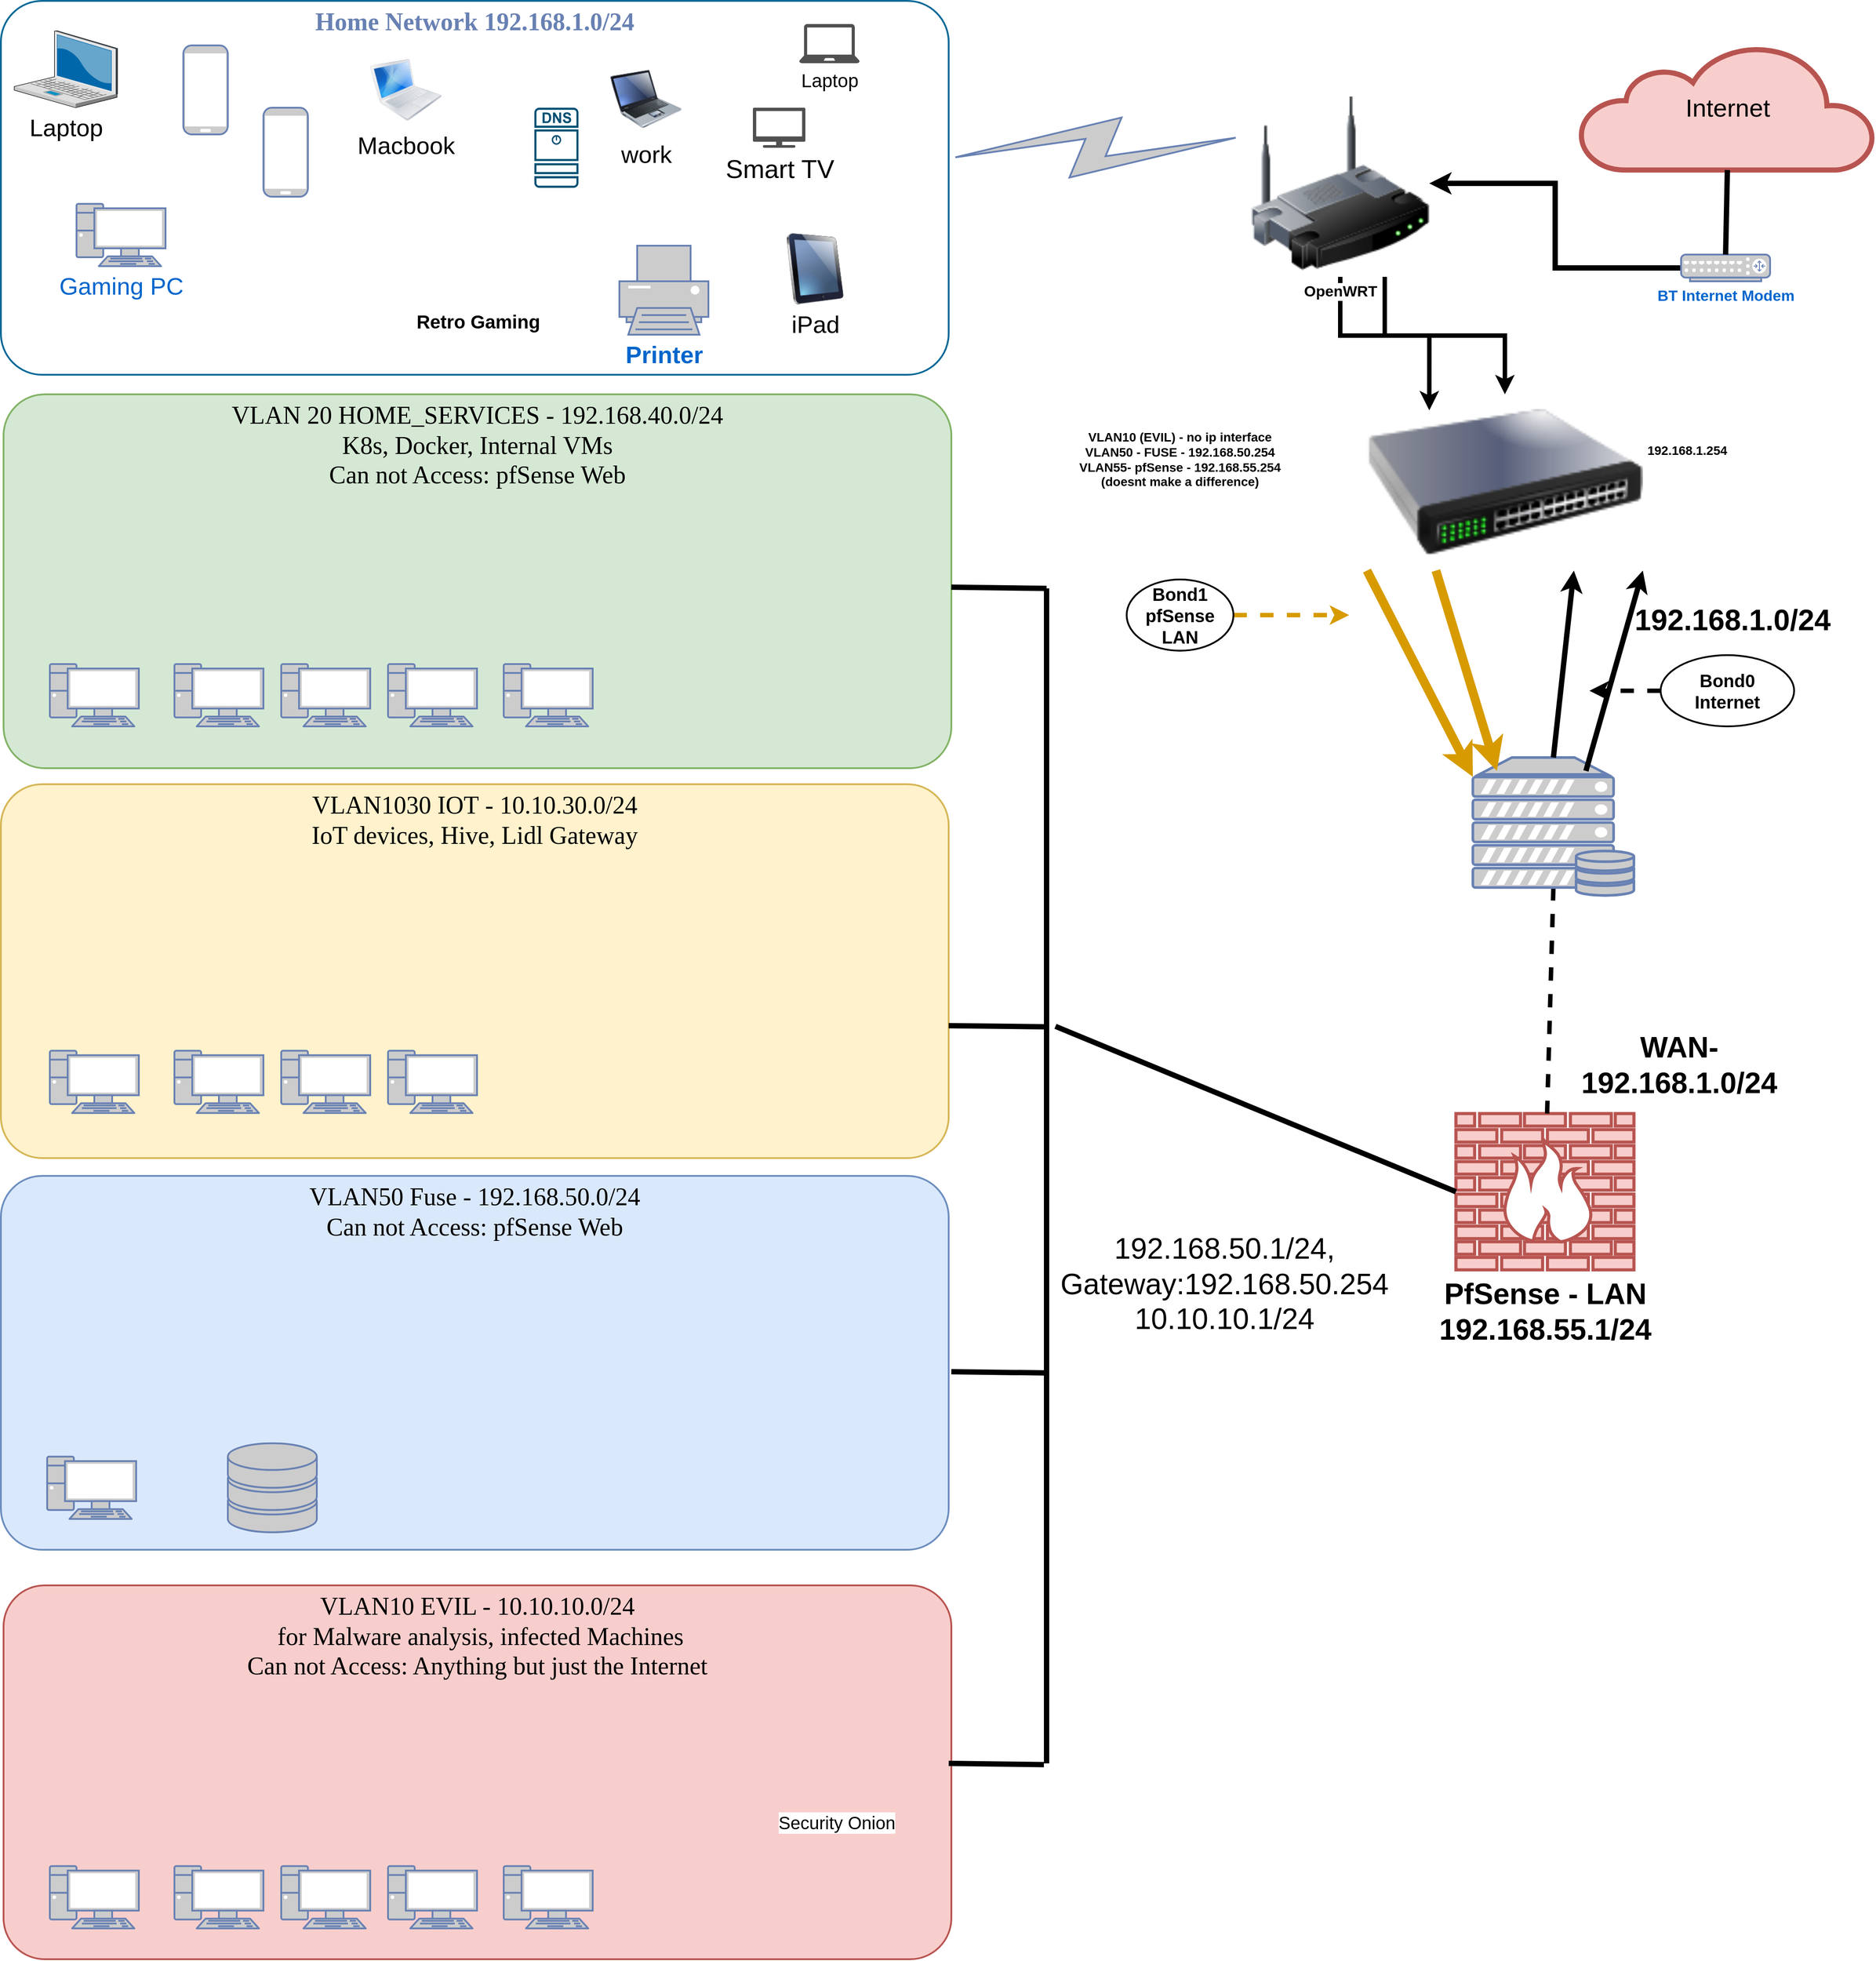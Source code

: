 <mxfile version="20.0.4" type="github">
  <diagram name="Page-1" id="bfe91b75-5d2c-26a0-9c1d-138518896778">
    <mxGraphModel dx="1660" dy="1022" grid="1" gridSize="10" guides="1" tooltips="1" connect="1" arrows="1" fold="1" page="1" pageScale="1" pageWidth="1100" pageHeight="850" background="none" math="0" shadow="0">
      <root>
        <mxCell id="0" />
        <mxCell id="1" parent="0" />
        <mxCell id="NYhFjM4AT_t--Yr5wofG-42" value="VLAN50 Fuse - 192.168.50.0/24&lt;br&gt;Can not Access: pfSense Web" style="rounded=1;whiteSpace=wrap;html=1;shadow=0;comic=0;strokeColor=#6c8ebf;strokeWidth=2;fillColor=#dae8fc;fontFamily=Verdana;fontSize=28;align=center;arcSize=11;verticalAlign=top;" parent="1" vertex="1">
          <mxGeometry x="75" y="1340" width="1065" height="420" as="geometry" />
        </mxCell>
        <mxCell id="7c3789c024ecab99-82" value="VLAN10 EVIL - 10.10.10.0/24&lt;br&gt;&amp;nbsp;for Malware analysis, infected Machines&lt;br&gt;Can not Access: Anything but just the Internet" style="rounded=1;whiteSpace=wrap;html=1;shadow=0;comic=0;strokeColor=#b85450;strokeWidth=2;fillColor=#f8cecc;fontFamily=Verdana;fontSize=28;align=center;arcSize=11;verticalAlign=top;" parent="1" vertex="1">
          <mxGeometry x="78" y="1800" width="1065" height="420" as="geometry" />
        </mxCell>
        <mxCell id="7c3789c024ecab99-81" value="VLAN1030 IOT&amp;nbsp;- 10.10.30.0/24&lt;br&gt;IoT devices, Hive, Lidl Gateway" style="rounded=1;whiteSpace=wrap;html=1;shadow=0;comic=0;strokeColor=#d6b656;strokeWidth=2;fillColor=#fff2cc;fontFamily=Verdana;fontSize=28;align=center;arcSize=11;verticalAlign=top;" parent="1" vertex="1">
          <mxGeometry x="75" y="900" width="1065" height="420" as="geometry" />
        </mxCell>
        <mxCell id="7c3789c024ecab99-79" value="VLAN 20 HOME_SERVICES - 192.168.40.0/24&lt;br&gt;K8s, Docker, Internal VMs&lt;br&gt;Can not Access: pfSense Web" style="rounded=1;whiteSpace=wrap;html=1;shadow=0;comic=0;strokeColor=#82b366;strokeWidth=2;fillColor=#d5e8d4;fontFamily=Verdana;fontSize=28;align=center;arcSize=11;verticalAlign=top;" parent="1" vertex="1">
          <mxGeometry x="78" y="462" width="1065" height="420" as="geometry" />
        </mxCell>
        <mxCell id="7c3789c024ecab99-78" value="Home Network 192.168.1.0/24" style="rounded=1;whiteSpace=wrap;html=1;shadow=0;comic=0;strokeColor=#036897;strokeWidth=2;fillColor=none;fontFamily=Verdana;fontSize=28;fontColor=#6881B3;align=center;arcSize=11;verticalAlign=top;fontStyle=1" parent="1" vertex="1">
          <mxGeometry x="75" y="20" width="1065" height="420" as="geometry" />
        </mxCell>
        <mxCell id="7c3789c024ecab99-8" value="PfSense - LAN&lt;br&gt;192.168.55.1/24" style="verticalAlign=top;verticalLabelPosition=bottom;labelPosition=center;align=center;html=1;fillColor=#f8cecc;strokeColor=#b85450;gradientDirection=north;strokeWidth=2;shape=mxgraph.networks.firewall;rounded=0;shadow=0;comic=0;fontSize=33;fontStyle=1" parent="1" vertex="1">
          <mxGeometry x="1710" y="1270" width="200" height="175.59" as="geometry" />
        </mxCell>
        <mxCell id="7c3789c024ecab99-52" style="edgeStyle=none;html=1;labelBackgroundColor=none;endArrow=none;endFill=0;strokeWidth=5;fontFamily=Verdana;fontSize=15;fontColor=#036897;exitX=0.5;exitY=0.94;exitDx=0;exitDy=0;exitPerimeter=0;dashed=1;" parent="1" source="7c3789c024ecab99-58" target="7c3789c024ecab99-8" edge="1">
          <mxGeometry relative="1" as="geometry">
            <mxPoint x="1781.0" y="907" as="targetPoint" />
          </mxGeometry>
        </mxCell>
        <mxCell id="7c3789c024ecab99-6" value="Printer" style="fontColor=#0066CC;verticalAlign=top;verticalLabelPosition=bottom;labelPosition=center;align=center;html=1;fillColor=#CCCCCC;strokeColor=#6881B3;gradientColor=none;gradientDirection=north;strokeWidth=2;shape=mxgraph.networks.printer;rounded=0;shadow=0;comic=0;fontStyle=1;fontSize=27;" parent="1" vertex="1">
          <mxGeometry x="770.0" y="295" width="100" height="100" as="geometry" />
        </mxCell>
        <mxCell id="7c3789c024ecab99-12" value="" style="fontColor=#0066CC;verticalAlign=top;verticalLabelPosition=bottom;labelPosition=center;align=center;html=1;fillColor=#CCCCCC;strokeColor=#6881B3;gradientColor=none;gradientDirection=north;strokeWidth=2;shape=mxgraph.networks.mobile;rounded=0;shadow=0;comic=0;" parent="1" vertex="1">
          <mxGeometry x="280.0" y="70" width="50" height="100" as="geometry" />
        </mxCell>
        <mxCell id="7c3789c024ecab99-20" value="" style="fontColor=#0066CC;verticalAlign=top;verticalLabelPosition=bottom;labelPosition=center;align=center;html=1;fillColor=#CCCCCC;strokeColor=#6881B3;gradientColor=none;gradientDirection=north;strokeWidth=2;shape=mxgraph.networks.pc;rounded=0;shadow=0;comic=0;" parent="1" vertex="1">
          <mxGeometry x="130.0" y="765" width="100" height="70" as="geometry" />
        </mxCell>
        <mxCell id="7c3789c024ecab99-21" value="" style="fontColor=#0066CC;verticalAlign=top;verticalLabelPosition=bottom;labelPosition=center;align=center;html=1;fillColor=#CCCCCC;strokeColor=#6881B3;gradientColor=none;gradientDirection=north;strokeWidth=2;shape=mxgraph.networks.pc;rounded=0;shadow=0;comic=0;" parent="1" vertex="1">
          <mxGeometry x="270.0" y="765" width="100" height="70" as="geometry" />
        </mxCell>
        <mxCell id="7c3789c024ecab99-23" value="" style="fontColor=#0066CC;verticalAlign=top;verticalLabelPosition=bottom;labelPosition=center;align=center;html=1;fillColor=#CCCCCC;strokeColor=#6881B3;gradientColor=none;gradientDirection=north;strokeWidth=2;shape=mxgraph.networks.pc;rounded=0;shadow=0;comic=0;" parent="1" vertex="1">
          <mxGeometry x="390.0" y="765" width="100" height="70" as="geometry" />
        </mxCell>
        <mxCell id="7c3789c024ecab99-25" value="" style="fontColor=#0066CC;verticalAlign=top;verticalLabelPosition=bottom;labelPosition=center;align=center;html=1;fillColor=#CCCCCC;strokeColor=#6881B3;gradientColor=none;gradientDirection=north;strokeWidth=2;shape=mxgraph.networks.pc;rounded=0;shadow=0;comic=0;" parent="1" vertex="1">
          <mxGeometry x="510.0" y="765" width="100" height="70" as="geometry" />
        </mxCell>
        <mxCell id="7c3789c024ecab99-27" value="" style="fontColor=#0066CC;verticalAlign=top;verticalLabelPosition=bottom;labelPosition=center;align=center;html=1;fillColor=#CCCCCC;strokeColor=#6881B3;gradientColor=none;gradientDirection=north;strokeWidth=2;shape=mxgraph.networks.pc;rounded=0;shadow=0;comic=0;" parent="1" vertex="1">
          <mxGeometry x="640.0" y="765" width="100" height="70" as="geometry" />
        </mxCell>
        <mxCell id="7c3789c024ecab99-34" value="" style="fontColor=#0066CC;verticalAlign=top;verticalLabelPosition=bottom;labelPosition=center;align=center;html=1;fillColor=#CCCCCC;strokeColor=#6881B3;gradientColor=none;gradientDirection=north;strokeWidth=2;shape=mxgraph.networks.pc;rounded=0;shadow=0;comic=0;" parent="1" vertex="1">
          <mxGeometry x="130.0" y="1199.412" width="100" height="70" as="geometry" />
        </mxCell>
        <mxCell id="7c3789c024ecab99-35" value="" style="fontColor=#0066CC;verticalAlign=top;verticalLabelPosition=bottom;labelPosition=center;align=center;html=1;fillColor=#CCCCCC;strokeColor=#6881B3;gradientColor=none;gradientDirection=north;strokeWidth=2;shape=mxgraph.networks.pc;rounded=0;shadow=0;comic=0;" parent="1" vertex="1">
          <mxGeometry x="270.0" y="1199.412" width="100" height="70" as="geometry" />
        </mxCell>
        <mxCell id="7c3789c024ecab99-37" value="" style="fontColor=#0066CC;verticalAlign=top;verticalLabelPosition=bottom;labelPosition=center;align=center;html=1;fillColor=#CCCCCC;strokeColor=#6881B3;gradientColor=none;gradientDirection=north;strokeWidth=2;shape=mxgraph.networks.pc;rounded=0;shadow=0;comic=0;" parent="1" vertex="1">
          <mxGeometry x="390.0" y="1199.412" width="100" height="70" as="geometry" />
        </mxCell>
        <mxCell id="7c3789c024ecab99-39" value="" style="fontColor=#0066CC;verticalAlign=top;verticalLabelPosition=bottom;labelPosition=center;align=center;html=1;fillColor=#CCCCCC;strokeColor=#6881B3;gradientColor=none;gradientDirection=north;strokeWidth=2;shape=mxgraph.networks.pc;rounded=0;shadow=0;comic=0;" parent="1" vertex="1">
          <mxGeometry x="510.0" y="1199.412" width="100" height="70" as="geometry" />
        </mxCell>
        <mxCell id="7c3789c024ecab99-53" value="Internet" style="html=1;fillColor=#f8cecc;strokeColor=#b85450;gradientDirection=north;strokeWidth=2;shape=mxgraph.networks.cloud;rounded=0;shadow=0;comic=0;align=center;fontSize=28;" parent="1" vertex="1">
          <mxGeometry x="1850" y="70" width="330" height="140" as="geometry" />
        </mxCell>
        <mxCell id="NYhFjM4AT_t--Yr5wofG-4" style="edgeStyle=orthogonalEdgeStyle;rounded=0;orthogonalLoop=1;jettySize=auto;html=1;entryX=1;entryY=0.5;entryDx=0;entryDy=0;fontSize=29;strokeWidth=6;" parent="1" source="7c3789c024ecab99-54" target="NYhFjM4AT_t--Yr5wofG-56" edge="1">
          <mxGeometry relative="1" as="geometry">
            <mxPoint x="1568" y="319.9" as="targetPoint" />
          </mxGeometry>
        </mxCell>
        <mxCell id="7c3789c024ecab99-54" value="BT Internet Modem" style="fontColor=#0066CC;verticalAlign=top;verticalLabelPosition=bottom;labelPosition=center;align=center;html=1;fillColor=#CCCCCC;strokeColor=#6881B3;gradientColor=none;gradientDirection=north;strokeWidth=2;shape=mxgraph.networks.router;rounded=0;shadow=0;comic=0;fontSize=17;fontStyle=1" parent="1" vertex="1">
          <mxGeometry x="1963" y="305" width="100" height="30" as="geometry" />
        </mxCell>
        <mxCell id="7c3789c024ecab99-58" value="" style="fontColor=#0066CC;verticalAlign=top;verticalLabelPosition=bottom;labelPosition=center;align=center;html=1;fillColor=#CCCCCC;strokeColor=#6881B3;gradientColor=none;gradientDirection=north;strokeWidth=2;shape=mxgraph.networks.server_storage;rounded=0;shadow=0;comic=0;" parent="1" vertex="1">
          <mxGeometry x="1729" y="870" width="181" height="155" as="geometry" />
        </mxCell>
        <mxCell id="7c3789c024ecab99-57" value="" style="fontColor=#0066CC;verticalAlign=top;verticalLabelPosition=bottom;labelPosition=center;align=center;html=1;fillColor=#CCCCCC;strokeColor=#6881B3;gradientColor=none;gradientDirection=north;strokeWidth=2;shape=mxgraph.networks.storage;rounded=0;shadow=0;comic=0;" parent="1" vertex="1">
          <mxGeometry x="330" y="1640.41" width="100" height="100" as="geometry" />
        </mxCell>
        <mxCell id="7c3789c024ecab99-61" value="" style="fontColor=#0066CC;verticalAlign=top;verticalLabelPosition=bottom;labelPosition=center;align=center;html=1;fillColor=#CCCCCC;strokeColor=#6881B3;gradientColor=none;gradientDirection=north;strokeWidth=2;shape=mxgraph.networks.pc;rounded=0;shadow=0;comic=0;" parent="1" vertex="1">
          <mxGeometry x="130.0" y="2115.412" width="100" height="70" as="geometry" />
        </mxCell>
        <mxCell id="7c3789c024ecab99-62" value="" style="fontColor=#0066CC;verticalAlign=top;verticalLabelPosition=bottom;labelPosition=center;align=center;html=1;fillColor=#CCCCCC;strokeColor=#6881B3;gradientColor=none;gradientDirection=north;strokeWidth=2;shape=mxgraph.networks.pc;rounded=0;shadow=0;comic=0;" parent="1" vertex="1">
          <mxGeometry x="270.0" y="2115.412" width="100" height="70" as="geometry" />
        </mxCell>
        <mxCell id="7c3789c024ecab99-63" value="" style="fontColor=#0066CC;verticalAlign=top;verticalLabelPosition=bottom;labelPosition=center;align=center;html=1;fillColor=#CCCCCC;strokeColor=#6881B3;gradientColor=none;gradientDirection=north;strokeWidth=2;shape=mxgraph.networks.pc;rounded=0;shadow=0;comic=0;" parent="1" vertex="1">
          <mxGeometry x="390.0" y="2115.412" width="100" height="70" as="geometry" />
        </mxCell>
        <mxCell id="7c3789c024ecab99-64" value="" style="fontColor=#0066CC;verticalAlign=top;verticalLabelPosition=bottom;labelPosition=center;align=center;html=1;fillColor=#CCCCCC;strokeColor=#6881B3;gradientColor=none;gradientDirection=north;strokeWidth=2;shape=mxgraph.networks.pc;rounded=0;shadow=0;comic=0;" parent="1" vertex="1">
          <mxGeometry x="510.0" y="2115.412" width="100" height="70" as="geometry" />
        </mxCell>
        <mxCell id="7c3789c024ecab99-65" value="" style="fontColor=#0066CC;verticalAlign=top;verticalLabelPosition=bottom;labelPosition=center;align=center;html=1;fillColor=#CCCCCC;strokeColor=#6881B3;gradientColor=none;gradientDirection=north;strokeWidth=2;shape=mxgraph.networks.pc;rounded=0;shadow=0;comic=0;" parent="1" vertex="1">
          <mxGeometry x="640.0" y="2115.412" width="100" height="70" as="geometry" />
        </mxCell>
        <mxCell id="NYhFjM4AT_t--Yr5wofG-1" value="" style="endArrow=none;html=1;rounded=0;fontSize=29;entryX=0.5;entryY=0;entryDx=0;entryDy=0;entryPerimeter=0;exitX=0.5;exitY=1;exitDx=0;exitDy=0;exitPerimeter=0;strokeWidth=6;" parent="1" source="7c3789c024ecab99-53" target="7c3789c024ecab99-54" edge="1">
          <mxGeometry width="50" height="50" relative="1" as="geometry">
            <mxPoint x="1400" y="540" as="sourcePoint" />
            <mxPoint x="1890" y="470" as="targetPoint" />
          </mxGeometry>
        </mxCell>
        <mxCell id="NYhFjM4AT_t--Yr5wofG-6" value="" style="html=1;fillColor=#CCCCCC;strokeColor=#6881B3;gradientColor=none;gradientDirection=north;strokeWidth=2;shape=mxgraph.networks.comm_link_edge;html=1;labelBackgroundColor=none;endArrow=none;endFill=0;fontFamily=Verdana;fontSize=20;exitX=0;exitY=0.25;exitDx=0;exitDy=0;" parent="1" source="NYhFjM4AT_t--Yr5wofG-56" edge="1">
          <mxGeometry width="100" height="100" relative="1" as="geometry">
            <mxPoint x="1430" y="263" as="sourcePoint" />
            <mxPoint x="1130.0" y="197" as="targetPoint" />
          </mxGeometry>
        </mxCell>
        <mxCell id="NYhFjM4AT_t--Yr5wofG-7" value="" style="fontColor=#0066CC;verticalAlign=top;verticalLabelPosition=bottom;labelPosition=center;align=center;html=1;fillColor=#CCCCCC;strokeColor=#6881B3;gradientColor=none;gradientDirection=north;strokeWidth=2;shape=mxgraph.networks.mobile;rounded=0;shadow=0;comic=0;" parent="1" vertex="1">
          <mxGeometry x="370.0" y="140" width="50" height="100" as="geometry" />
        </mxCell>
        <mxCell id="NYhFjM4AT_t--Yr5wofG-8" value="Smart TV" style="sketch=0;pointerEvents=1;shadow=0;dashed=0;html=1;strokeColor=none;fillColor=#505050;labelPosition=center;verticalLabelPosition=bottom;verticalAlign=top;outlineConnect=0;align=center;shape=mxgraph.office.devices.tv;fontSize=29;" parent="1" vertex="1">
          <mxGeometry x="920" y="140" width="59" height="45" as="geometry" />
        </mxCell>
        <mxCell id="NYhFjM4AT_t--Yr5wofG-9" value="" style="shape=image;html=1;verticalAlign=top;verticalLabelPosition=bottom;labelBackgroundColor=#ffffff;imageAspect=0;aspect=fixed;image=https://cdn4.iconfinder.com/data/icons/miu-black-social-2/60/playstation-128.png;fontSize=29;" parent="1" vertex="1">
          <mxGeometry x="350" y="281" width="128" height="128" as="geometry" />
        </mxCell>
        <mxCell id="NYhFjM4AT_t--Yr5wofG-11" value="iPad" style="image;html=1;image=img/lib/clip_art/computers/iPad_128x128.png;fontSize=27;" parent="1" vertex="1">
          <mxGeometry x="950" y="281" width="80" height="80" as="geometry" />
        </mxCell>
        <mxCell id="NYhFjM4AT_t--Yr5wofG-12" value="Retro Gaming" style="shape=image;html=1;verticalAlign=top;verticalLabelPosition=bottom;labelBackgroundColor=#ffffff;imageAspect=0;aspect=fixed;image=https://cdn0.iconfinder.com/data/icons/game-asset-1/24/gamepad-128.png;fontSize=21;fontStyle=1" parent="1" vertex="1">
          <mxGeometry x="546.5" y="233" width="128" height="128" as="geometry" />
        </mxCell>
        <mxCell id="NYhFjM4AT_t--Yr5wofG-13" value="Gaming PC" style="fontColor=#0066CC;verticalAlign=top;verticalLabelPosition=bottom;labelPosition=center;align=center;html=1;outlineConnect=0;fillColor=#CCCCCC;strokeColor=#6881B3;gradientColor=none;gradientDirection=north;strokeWidth=2;shape=mxgraph.networks.pc;fontSize=27;" parent="1" vertex="1">
          <mxGeometry x="160" y="248" width="100" height="70" as="geometry" />
        </mxCell>
        <mxCell id="NYhFjM4AT_t--Yr5wofG-14" value="work" style="image;html=1;image=img/lib/clip_art/computers/Laptop_128x128.png;fontSize=27;" parent="1" vertex="1">
          <mxGeometry x="760" y="90" width="80" height="80" as="geometry" />
        </mxCell>
        <mxCell id="NYhFjM4AT_t--Yr5wofG-15" value="Macbook" style="image;html=1;image=img/lib/clip_art/computers/MacBook_128x128.png;fontSize=27;" parent="1" vertex="1">
          <mxGeometry x="490" y="80" width="80" height="80" as="geometry" />
        </mxCell>
        <mxCell id="NYhFjM4AT_t--Yr5wofG-16" value="Laptop" style="verticalLabelPosition=bottom;sketch=0;aspect=fixed;html=1;verticalAlign=top;strokeColor=none;align=center;outlineConnect=0;shape=mxgraph.citrix.laptop_2;fontSize=27;" parent="1" vertex="1">
          <mxGeometry x="90" y="53.5" width="116" height="86.5" as="geometry" />
        </mxCell>
        <mxCell id="NYhFjM4AT_t--Yr5wofG-17" value="Laptop" style="sketch=0;pointerEvents=1;shadow=0;dashed=0;html=1;strokeColor=none;fillColor=#505050;labelPosition=center;verticalLabelPosition=bottom;verticalAlign=top;outlineConnect=0;align=center;shape=mxgraph.office.devices.laptop;fontSize=21;" parent="1" vertex="1">
          <mxGeometry x="972" y="46" width="68" height="44" as="geometry" />
        </mxCell>
        <mxCell id="NYhFjM4AT_t--Yr5wofG-29" value="" style="endArrow=classic;html=1;rounded=0;fontSize=26;strokeWidth=6;entryX=1;entryY=1;entryDx=0;entryDy=0;exitX=0.702;exitY=0.097;exitDx=0;exitDy=0;exitPerimeter=0;" parent="1" source="7c3789c024ecab99-58" target="NYhFjM4AT_t--Yr5wofG-57" edge="1">
          <mxGeometry width="50" height="50" relative="1" as="geometry">
            <mxPoint x="990" y="720" as="sourcePoint" />
            <mxPoint x="1593.2" y="598.2" as="targetPoint" />
          </mxGeometry>
        </mxCell>
        <mxCell id="NYhFjM4AT_t--Yr5wofG-30" value="" style="endArrow=classic;html=1;rounded=0;fontSize=26;strokeWidth=6;entryX=0.75;entryY=1;entryDx=0;entryDy=0;exitX=0.5;exitY=0;exitDx=0;exitDy=0;exitPerimeter=0;" parent="1" source="7c3789c024ecab99-58" target="NYhFjM4AT_t--Yr5wofG-57" edge="1">
          <mxGeometry width="50" height="50" relative="1" as="geometry">
            <mxPoint x="990" y="720" as="sourcePoint" />
            <mxPoint x="1565" y="600" as="targetPoint" />
          </mxGeometry>
        </mxCell>
        <mxCell id="NYhFjM4AT_t--Yr5wofG-31" value="" style="endArrow=classic;html=1;rounded=0;fontSize=26;strokeWidth=10;entryX=0.149;entryY=0.097;entryDx=0;entryDy=0;entryPerimeter=0;exitX=0.25;exitY=1;exitDx=0;exitDy=0;fontColor=#67AB9F;fillColor=#ffe6cc;strokeColor=#d79b00;" parent="1" source="NYhFjM4AT_t--Yr5wofG-57" target="7c3789c024ecab99-58" edge="1">
          <mxGeometry width="50" height="50" relative="1" as="geometry">
            <mxPoint x="1505" y="600" as="sourcePoint" />
            <mxPoint x="1030" y="620" as="targetPoint" />
          </mxGeometry>
        </mxCell>
        <mxCell id="NYhFjM4AT_t--Yr5wofG-32" value="" style="endArrow=classic;html=1;rounded=0;fontSize=26;strokeWidth=10;entryX=0;entryY=0.14;entryDx=0;entryDy=0;entryPerimeter=0;exitX=0;exitY=1;exitDx=0;exitDy=0;fillColor=#ffe6cc;strokeColor=#d79b00;" parent="1" source="NYhFjM4AT_t--Yr5wofG-57" target="7c3789c024ecab99-58" edge="1">
          <mxGeometry width="50" height="50" relative="1" as="geometry">
            <mxPoint x="1476.8" y="598.2" as="sourcePoint" />
            <mxPoint x="1030" y="620" as="targetPoint" />
          </mxGeometry>
        </mxCell>
        <mxCell id="NYhFjM4AT_t--Yr5wofG-66" style="edgeStyle=orthogonalEdgeStyle;rounded=0;orthogonalLoop=1;jettySize=auto;html=1;dashed=1;fontSize=33;strokeWidth=5;" parent="1" source="NYhFjM4AT_t--Yr5wofG-33" edge="1">
          <mxGeometry relative="1" as="geometry">
            <mxPoint x="1860" y="795" as="targetPoint" />
          </mxGeometry>
        </mxCell>
        <mxCell id="NYhFjM4AT_t--Yr5wofG-33" value="Bond0&lt;br&gt;Internet" style="ellipse;whiteSpace=wrap;html=1;fontSize=20;fillColor=none;strokeWidth=2;fontStyle=1" parent="1" vertex="1">
          <mxGeometry x="1940" y="755" width="150" height="80" as="geometry" />
        </mxCell>
        <mxCell id="NYhFjM4AT_t--Yr5wofG-69" style="edgeStyle=orthogonalEdgeStyle;rounded=0;orthogonalLoop=1;jettySize=auto;html=1;dashed=1;fontSize=33;strokeWidth=5;fillColor=#ffe6cc;strokeColor=#d79b00;" parent="1" source="NYhFjM4AT_t--Yr5wofG-34" edge="1">
          <mxGeometry relative="1" as="geometry">
            <mxPoint x="1590" y="710" as="targetPoint" />
          </mxGeometry>
        </mxCell>
        <mxCell id="NYhFjM4AT_t--Yr5wofG-34" value="Bond1&lt;br&gt;pfSense LAN" style="ellipse;whiteSpace=wrap;html=1;fontSize=20;strokeWidth=2;fillColor=none;fontStyle=1" parent="1" vertex="1">
          <mxGeometry x="1340" y="670" width="120" height="80" as="geometry" />
        </mxCell>
        <mxCell id="NYhFjM4AT_t--Yr5wofG-43" value="" style="fontColor=#0066CC;verticalAlign=top;verticalLabelPosition=bottom;labelPosition=center;align=center;html=1;fillColor=#CCCCCC;strokeColor=#6881B3;gradientColor=none;gradientDirection=north;strokeWidth=2;shape=mxgraph.networks.pc;rounded=0;shadow=0;comic=0;" parent="1" vertex="1">
          <mxGeometry x="127.0" y="1655.412" width="100" height="70" as="geometry" />
        </mxCell>
        <mxCell id="NYhFjM4AT_t--Yr5wofG-48" value="" style="endArrow=none;html=1;rounded=0;fontSize=20;strokeWidth=6;entryX=0;entryY=0.5;entryDx=0;entryDy=0;entryPerimeter=0;" parent="1" target="7c3789c024ecab99-8" edge="1">
          <mxGeometry width="50" height="50" relative="1" as="geometry">
            <mxPoint x="1260" y="1172" as="sourcePoint" />
            <mxPoint x="850" y="910" as="targetPoint" />
          </mxGeometry>
        </mxCell>
        <mxCell id="NYhFjM4AT_t--Yr5wofG-49" value="" style="endArrow=none;html=1;rounded=0;fontSize=20;strokeWidth=6;" parent="1" edge="1">
          <mxGeometry width="50" height="50" relative="1" as="geometry">
            <mxPoint x="1250" y="2000" as="sourcePoint" />
            <mxPoint x="1250" y="680" as="targetPoint" />
          </mxGeometry>
        </mxCell>
        <mxCell id="NYhFjM4AT_t--Yr5wofG-51" value="" style="endArrow=none;html=1;rounded=0;fontSize=20;strokeWidth=6;" parent="1" source="7c3789c024ecab99-79" edge="1">
          <mxGeometry width="50" height="50" relative="1" as="geometry">
            <mxPoint x="800" y="860" as="sourcePoint" />
            <mxPoint x="1250" y="680" as="targetPoint" />
          </mxGeometry>
        </mxCell>
        <mxCell id="NYhFjM4AT_t--Yr5wofG-52" value="" style="endArrow=none;html=1;rounded=0;fontSize=20;strokeWidth=6;" parent="1" edge="1">
          <mxGeometry width="50" height="50" relative="1" as="geometry">
            <mxPoint x="1140" y="1171.201" as="sourcePoint" />
            <mxPoint x="1247" y="1172.54" as="targetPoint" />
          </mxGeometry>
        </mxCell>
        <mxCell id="NYhFjM4AT_t--Yr5wofG-53" value="" style="endArrow=none;html=1;rounded=0;fontSize=20;strokeWidth=6;" parent="1" edge="1">
          <mxGeometry width="50" height="50" relative="1" as="geometry">
            <mxPoint x="1143" y="1560.001" as="sourcePoint" />
            <mxPoint x="1250" y="1561.34" as="targetPoint" />
          </mxGeometry>
        </mxCell>
        <mxCell id="NYhFjM4AT_t--Yr5wofG-54" value="" style="endArrow=none;html=1;rounded=0;fontSize=20;strokeWidth=6;" parent="1" edge="1">
          <mxGeometry width="50" height="50" relative="1" as="geometry">
            <mxPoint x="1140" y="2000.001" as="sourcePoint" />
            <mxPoint x="1247" y="2001.34" as="targetPoint" />
          </mxGeometry>
        </mxCell>
        <mxCell id="NYhFjM4AT_t--Yr5wofG-55" value="Security Onion" style="shape=image;html=1;verticalAlign=top;verticalLabelPosition=bottom;labelBackgroundColor=#ffffff;imageAspect=0;aspect=fixed;image=https://cdn4.iconfinder.com/data/icons/fruits-and-veggies-2/270/fruits-and-veggies-icons_onion-128.png;fontSize=20;strokeWidth=2;fillColor=none;" parent="1" vertex="1">
          <mxGeometry x="950" y="1920" width="128" height="128" as="geometry" />
        </mxCell>
        <mxCell id="c4OLY-X5bbmTI7L81C6x-1" style="edgeStyle=orthogonalEdgeStyle;rounded=0;orthogonalLoop=1;jettySize=auto;html=1;entryX=0.226;entryY=0.091;entryDx=0;entryDy=0;entryPerimeter=0;strokeWidth=5;" parent="1" source="NYhFjM4AT_t--Yr5wofG-56" target="NYhFjM4AT_t--Yr5wofG-57" edge="1">
          <mxGeometry relative="1" as="geometry" />
        </mxCell>
        <mxCell id="c4OLY-X5bbmTI7L81C6x-2" style="edgeStyle=orthogonalEdgeStyle;rounded=0;orthogonalLoop=1;jettySize=auto;html=1;exitX=0.75;exitY=1;exitDx=0;exitDy=0;entryX=0.5;entryY=0;entryDx=0;entryDy=0;strokeWidth=5;" parent="1" source="NYhFjM4AT_t--Yr5wofG-56" target="NYhFjM4AT_t--Yr5wofG-57" edge="1">
          <mxGeometry relative="1" as="geometry" />
        </mxCell>
        <mxCell id="NYhFjM4AT_t--Yr5wofG-56" value="OpenWRT" style="image;html=1;image=img/lib/clip_art/networking/Wireless_Router_128x128.png;fontSize=17;fontStyle=1" parent="1" vertex="1">
          <mxGeometry x="1480" y="120" width="200" height="210" as="geometry" />
        </mxCell>
        <mxCell id="NYhFjM4AT_t--Yr5wofG-57" value="" style="image;html=1;image=img/lib/clip_art/networking/Switch_128x128.png" parent="1" vertex="1">
          <mxGeometry x="1610" y="462" width="310" height="198" as="geometry" />
        </mxCell>
        <mxCell id="NYhFjM4AT_t--Yr5wofG-59" value="WAN-192.168.1.0/24" style="text;html=1;strokeColor=none;fillColor=none;align=center;verticalAlign=middle;whiteSpace=wrap;rounded=0;fontSize=33;fontStyle=1" parent="1" vertex="1">
          <mxGeometry x="1931" y="1200" width="60" height="30" as="geometry" />
        </mxCell>
        <mxCell id="NYhFjM4AT_t--Yr5wofG-60" value="192.168.1.0/24" style="text;html=1;strokeColor=none;fillColor=none;align=center;verticalAlign=middle;whiteSpace=wrap;rounded=0;fontSize=33;fontStyle=1" parent="1" vertex="1">
          <mxGeometry x="1991" y="700" width="60" height="30" as="geometry" />
        </mxCell>
        <mxCell id="NYhFjM4AT_t--Yr5wofG-61" value="192.168.50.1/24, Gateway:192.168.50.254&lt;br&gt;10.10.10.1/24" style="text;html=1;strokeColor=none;fillColor=none;align=center;verticalAlign=middle;whiteSpace=wrap;rounded=0;fontSize=33;" parent="1" vertex="1">
          <mxGeometry x="1420" y="1445.59" width="60" height="30" as="geometry" />
        </mxCell>
        <mxCell id="c4OLY-X5bbmTI7L81C6x-4" value="VLAN10 (EVIL) - no ip interface&lt;br style=&quot;font-size: 14px;&quot;&gt;VLAN50 - FUSE - 192.168.50.254&lt;br style=&quot;font-size: 14px;&quot;&gt;VLAN55- pfSense - 192.168.55.254 (doesnt make a difference)&lt;br&gt;" style="text;html=1;strokeColor=none;fillColor=none;align=center;verticalAlign=middle;whiteSpace=wrap;rounded=0;fontStyle=1;fontSize=14;" parent="1" vertex="1">
          <mxGeometry x="1280" y="520" width="240" height="30" as="geometry" />
        </mxCell>
        <mxCell id="c4OLY-X5bbmTI7L81C6x-5" value="" style="sketch=0;points=[[0.015,0.015,0],[0.985,0.015,0],[0.985,0.985,0],[0.015,0.985,0],[0.25,0,0],[0.5,0,0],[0.75,0,0],[1,0.25,0],[1,0.5,0],[1,0.75,0],[0.75,1,0],[0.5,1,0],[0.25,1,0],[0,0.75,0],[0,0.5,0],[0,0.25,0]];verticalLabelPosition=bottom;html=1;verticalAlign=top;aspect=fixed;align=center;pointerEvents=1;shape=mxgraph.cisco19.dns_server;fillColor=#005073;strokeColor=none;" parent="1" vertex="1">
          <mxGeometry x="674.5" y="140" width="49.5" height="90" as="geometry" />
        </mxCell>
        <mxCell id="c4OLY-X5bbmTI7L81C6x-7" value="192.168.1.254" style="text;html=1;strokeColor=none;fillColor=none;align=center;verticalAlign=middle;whiteSpace=wrap;rounded=0;fontSize=14;fontStyle=1" parent="1" vertex="1">
          <mxGeometry x="1940" y="510" width="60" height="30" as="geometry" />
        </mxCell>
      </root>
    </mxGraphModel>
  </diagram>
</mxfile>
